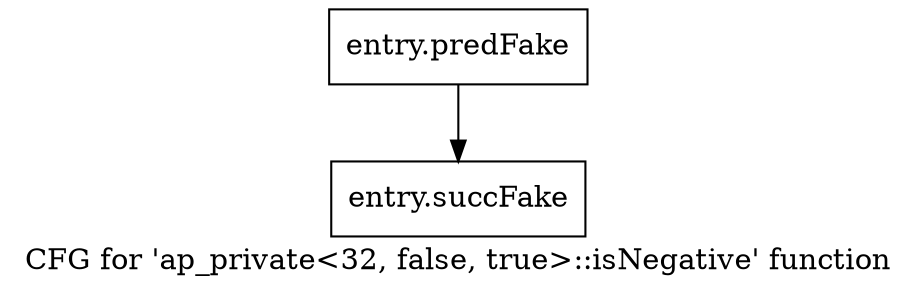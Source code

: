 digraph "CFG for 'ap_private\<32, false, true\>::isNegative' function" {
	label="CFG for 'ap_private\<32, false, true\>::isNegative' function";

	Node0x5814750 [shape=record,filename="",linenumber="",label="{entry.predFake}"];
	Node0x5814750 -> Node0x585b6d0[ callList="" memoryops="" filename="/home/omerfaruk/tools/Xilinx/Vitis_HLS/2023.2/include/etc/ap_private.h" execusionnum="0"];
	Node0x585b6d0 [shape=record,filename="/home/omerfaruk/tools/Xilinx/Vitis_HLS/2023.2/include/etc/ap_private.h",linenumber="1742",label="{entry.succFake}"];
}
